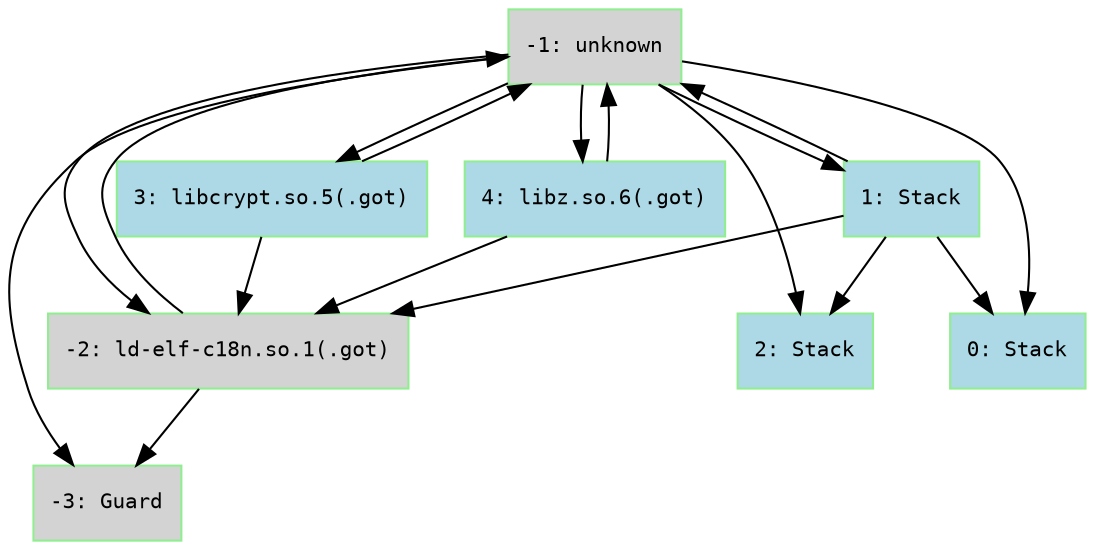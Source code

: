 digraph G {
	graph [rankdir=TB]
	node [color=lightgreen fillcolor=lightblue fontname=Courier fontsize=10 style=filled]
	edge [fontname=Courier]
	node [fontname=Courier shape=record size="6,6"]
	-1 [label="-1: nginx" fillcolor=lightgrey rank=source]
	-1 [label="-1: nginx(.plt)" fillcolor=lightgrey rank=source]
	-1 [label="-1: nginx(.got)" fillcolor=lightgrey rank=source]
	-2 [label="-2: ld-elf-c18n.so.1" fillcolor=lightgrey rank=source]
	-2 [label="-2: ld-elf-c18n.so.1(.got)" fillcolor=lightgrey rank=source]
	-1 [label="-1: unknown" fillcolor=lightgrey rank=source]
	3 [label="3: libcrypt.so.5" fillcolor=lightblue rank=max]
	3 [label="3: libcrypt.so.5(.plt)" fillcolor=lightblue rank=max]
	3 [label="3: libcrypt.so.5(.got)" fillcolor=lightblue rank=max]
	4 [label="4: libz.so.6" fillcolor=lightblue rank=max]
	4 [label="4: libz.so.6(.plt)" fillcolor=lightblue rank=max]
	4 [label="4: libz.so.6(.got)" fillcolor=lightblue rank=max]
	-3 [label="-3: Guard" fillcolor=lightgrey rank=source]
	1 [label="1: libc.so.7" fillcolor=lightblue rank=max]
	1 [label="1: libc.so.7(.plt)" fillcolor=lightblue rank=max]
	1 [label="1: Stack" fillcolor=lightblue rank=max]
	2 [label="2: Stack" fillcolor=lightblue rank=max]
	0 [label="0: Stack" fillcolor=lightblue rank=max]
	3 -> -2 [label=""]
	4 -> -2 [label=""]
	-1 -> -2 [label=""]
	1 -> -2 [label=""]
	-2 -> -1 [label=""]
	3 -> -1 [label=""]
	4 -> -1 [label=""]
	1 -> -1 [label=""]
	-1 -> 3 [label=""]
	-1 -> 4 [label=""]
	-2 -> -3 [label=""]
	-1 -> -3 [label=""]
	-1 -> 1 [label=""]
	1 -> 2 [label=""]
	-1 -> 2 [label=""]
	1 -> 0 [label=""]
	-1 -> 0 [label=""]
}

